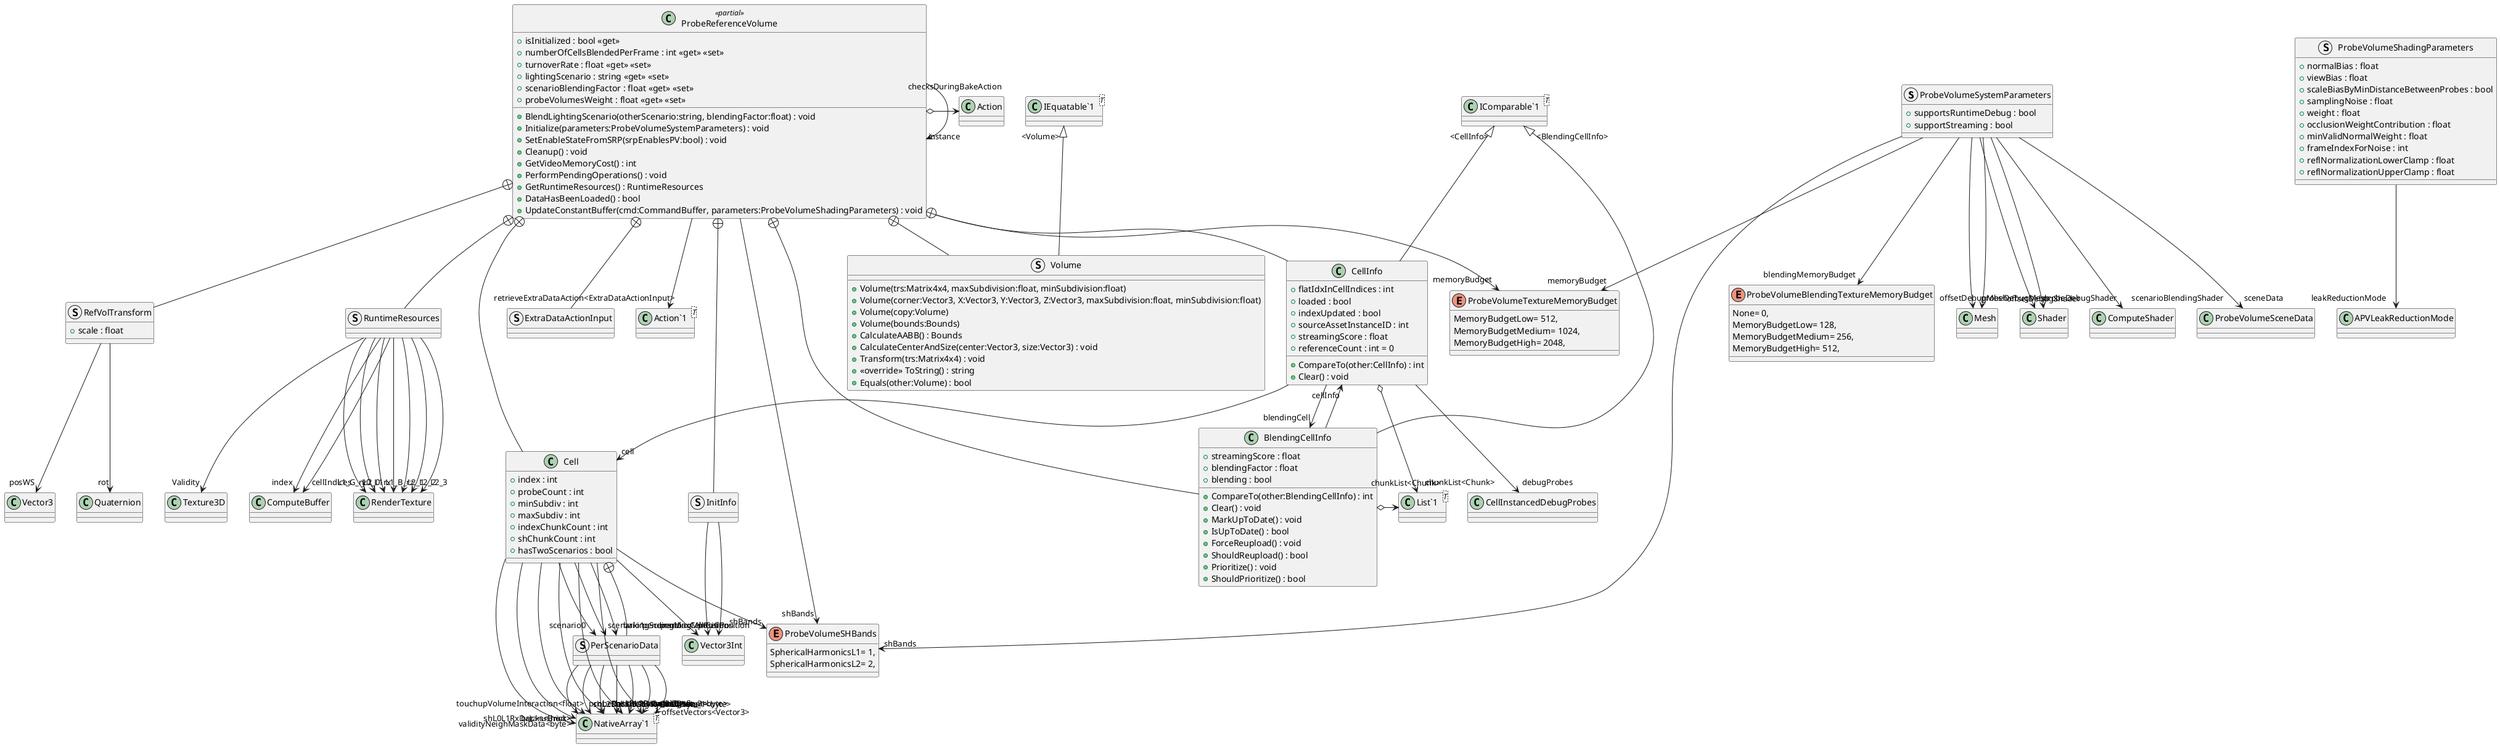 @startuml
struct ProbeVolumeSystemParameters {
    + supportsRuntimeDebug : bool
    + supportStreaming : bool
}
struct ProbeVolumeShadingParameters {
    + normalBias : float
    + viewBias : float
    + scaleBiasByMinDistanceBetweenProbes : bool
    + samplingNoise : float
    + weight : float
    + occlusionWeightContribution : float
    + minValidNormalWeight : float
    + frameIndexForNoise : int
    + reflNormalizationLowerClamp : float
    + reflNormalizationUpperClamp : float
}
enum ProbeVolumeTextureMemoryBudget {
    MemoryBudgetLow= 512,
    MemoryBudgetMedium= 1024,
    MemoryBudgetHigh= 2048,
}
enum ProbeVolumeBlendingTextureMemoryBudget {
    None= 0,
    MemoryBudgetLow= 128,
    MemoryBudgetMedium= 256,
    MemoryBudgetHigh= 512,
}
enum ProbeVolumeSHBands {
    SphericalHarmonicsL1= 1,
    SphericalHarmonicsL2= 2,
}
class ProbeReferenceVolume <<partial>> {
    + isInitialized : bool <<get>>
    + numberOfCellsBlendedPerFrame : int <<get>> <<set>>
    + turnoverRate : float <<get>> <<set>>
    + lightingScenario : string <<get>> <<set>>
    + scenarioBlendingFactor : float <<get>> <<set>>
    + BlendLightingScenario(otherScenario:string, blendingFactor:float) : void
    + probeVolumesWeight : float <<get>> <<set>>
    + Initialize(parameters:ProbeVolumeSystemParameters) : void
    + SetEnableStateFromSRP(srpEnablesPV:bool) : void
    + Cleanup() : void
    + GetVideoMemoryCost() : int
    + PerformPendingOperations() : void
    + GetRuntimeResources() : RuntimeResources
    + DataHasBeenLoaded() : bool
    + UpdateConstantBuffer(cmd:CommandBuffer, parameters:ProbeVolumeShadingParameters) : void
}
class Cell {
    + index : int
    + probeCount : int
    + minSubdiv : int
    + maxSubdiv : int
    + indexChunkCount : int
    + shChunkCount : int
    + hasTwoScenarios : bool
}
class CellInfo {
    + flatIdxInCellIndices : int
    + loaded : bool
    + indexUpdated : bool
    + sourceAssetInstanceID : int
    + streamingScore : float
    + referenceCount : int = 0
    + CompareTo(other:CellInfo) : int
    + Clear() : void
}
class BlendingCellInfo {
    + streamingScore : float
    + blendingFactor : float
    + blending : bool
    + CompareTo(other:BlendingCellInfo) : int
    + Clear() : void
    + MarkUpToDate() : void
    + IsUpToDate() : bool
    + ForceReupload() : void
    + ShouldReupload() : bool
    + Prioritize() : void
    + ShouldPrioritize() : bool
}
struct Volume {
    + Volume(trs:Matrix4x4, maxSubdivision:float, minSubdivision:float)
    + Volume(corner:Vector3, X:Vector3, Y:Vector3, Z:Vector3, maxSubdivision:float, minSubdivision:float)
    + Volume(copy:Volume)
    + Volume(bounds:Bounds)
    + CalculateAABB() : Bounds
    + CalculateCenterAndSize(center:Vector3, size:Vector3) : void
    + Transform(trs:Matrix4x4) : void
    + <<override>> ToString() : string
    + Equals(other:Volume) : bool
}
struct RefVolTransform {
    + scale : float
}
struct RuntimeResources {
}
struct ExtraDataActionInput {
}
class "Action`1"<T> {
}
struct InitInfo {
}
class "NativeArray`1"<T> {
}
struct PerScenarioData {
}
class "IComparable`1"<T> {
}
class "List`1"<T> {
}
class "IEquatable`1"<T> {
}
ProbeVolumeSystemParameters --> "memoryBudget" ProbeVolumeTextureMemoryBudget
ProbeVolumeSystemParameters --> "blendingMemoryBudget" ProbeVolumeBlendingTextureMemoryBudget
ProbeVolumeSystemParameters --> "probeDebugMesh" Mesh
ProbeVolumeSystemParameters --> "probeDebugShader" Shader
ProbeVolumeSystemParameters --> "offsetDebugMesh" Mesh
ProbeVolumeSystemParameters --> "offsetDebugShader" Shader
ProbeVolumeSystemParameters --> "scenarioBlendingShader" ComputeShader
ProbeVolumeSystemParameters --> "sceneData" ProbeVolumeSceneData
ProbeVolumeSystemParameters --> "shBands" ProbeVolumeSHBands
ProbeVolumeShadingParameters --> "leakReductionMode" APVLeakReductionMode
ProbeReferenceVolume --> "retrieveExtraDataAction<ExtraDataActionInput>" "Action`1"
ProbeReferenceVolume o-> "checksDuringBakeAction" Action
ProbeReferenceVolume --> "shBands" ProbeVolumeSHBands
ProbeReferenceVolume --> "memoryBudget" ProbeVolumeTextureMemoryBudget
ProbeReferenceVolume --> "instance" ProbeReferenceVolume
ProbeReferenceVolume +-- Cell
Cell --> "position" Vector3Int
Cell --> "shBands" ProbeVolumeSHBands
Cell --> "bricks<Brick>" "NativeArray`1"
Cell --> "validityNeighMaskData<byte>" "NativeArray`1"
Cell --> "probePositions<Vector3>" "NativeArray`1"
Cell --> "touchupVolumeInteraction<float>" "NativeArray`1"
Cell --> "offsetVectors<Vector3>" "NativeArray`1"
Cell --> "validity<float>" "NativeArray`1"
Cell --> "scenario0" PerScenarioData
Cell --> "scenario1" PerScenarioData
Cell --> "bakingScenario" PerScenarioData
ProbeReferenceVolume +-- CellInfo
"IComparable`1" "<CellInfo>" <|-- CellInfo
CellInfo --> "cell" Cell
CellInfo --> "blendingCell" BlendingCellInfo
CellInfo o-> "chunkList<Chunk>" "List`1"
CellInfo --> "debugProbes" CellInstancedDebugProbes
ProbeReferenceVolume +-- BlendingCellInfo
"IComparable`1" "<BlendingCellInfo>" <|-- BlendingCellInfo
BlendingCellInfo --> "cellInfo" CellInfo
BlendingCellInfo o-> "chunkList<Chunk>" "List`1"
ProbeReferenceVolume +-- Volume
"IEquatable`1" "<Volume>" <|-- Volume
ProbeReferenceVolume +-- RefVolTransform
RefVolTransform --> "posWS" Vector3
RefVolTransform --> "rot" Quaternion
ProbeReferenceVolume +-- RuntimeResources
RuntimeResources --> "index" ComputeBuffer
RuntimeResources --> "cellIndices" ComputeBuffer
RuntimeResources --> "L0_L1rx" RenderTexture
RuntimeResources --> "L1_G_ry" RenderTexture
RuntimeResources --> "L1_B_rz" RenderTexture
RuntimeResources --> "L2_0" RenderTexture
RuntimeResources --> "L2_1" RenderTexture
RuntimeResources --> "L2_2" RenderTexture
RuntimeResources --> "L2_3" RenderTexture
RuntimeResources --> "Validity" Texture3D
ProbeReferenceVolume +-- ExtraDataActionInput
ProbeReferenceVolume +-- InitInfo
InitInfo --> "pendingMinCellPosition" Vector3Int
InitInfo --> "pendingMaxCellPosition" Vector3Int
Cell +-- PerScenarioData
PerScenarioData --> "shL0L1RxData<ushort>" "NativeArray`1"
PerScenarioData --> "shL1GL1RyData<byte>" "NativeArray`1"
PerScenarioData --> "shL1BL1RzData<byte>" "NativeArray`1"
PerScenarioData --> "shL2Data_0<byte>" "NativeArray`1"
PerScenarioData --> "shL2Data_1<byte>" "NativeArray`1"
PerScenarioData --> "shL2Data_2<byte>" "NativeArray`1"
PerScenarioData --> "shL2Data_3<byte>" "NativeArray`1"
@enduml
